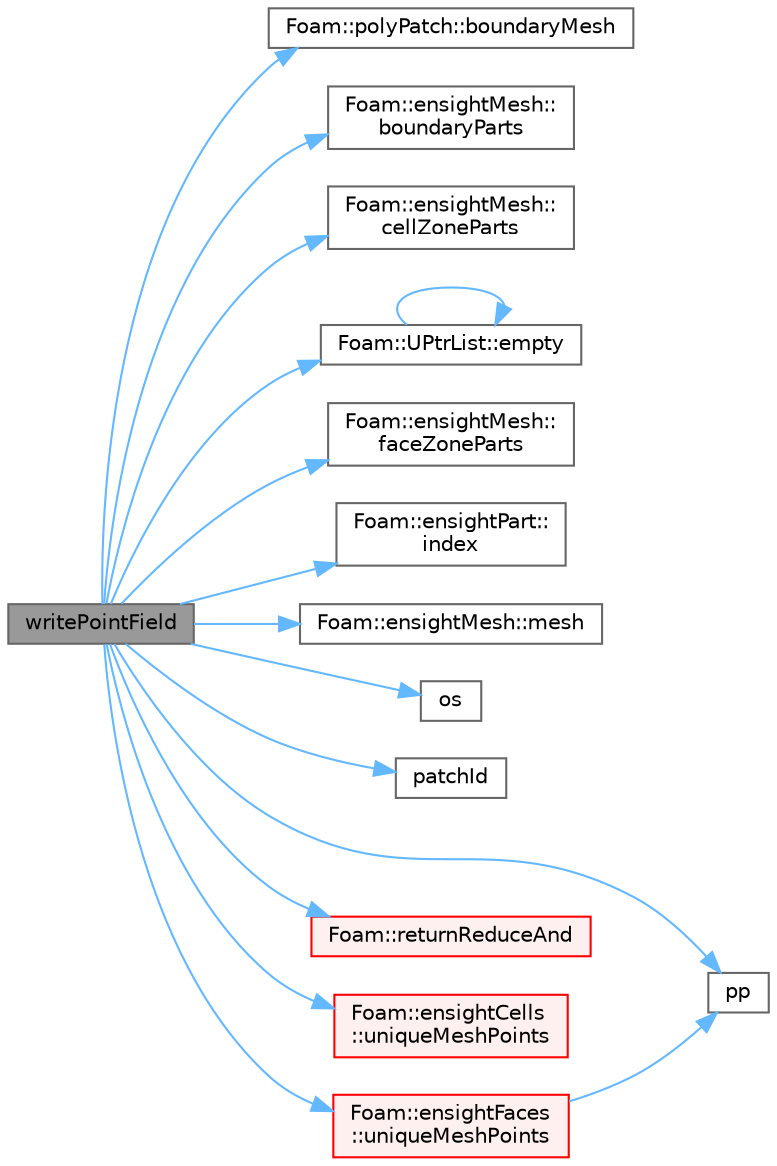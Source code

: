 digraph "writePointField"
{
 // LATEX_PDF_SIZE
  bgcolor="transparent";
  edge [fontname=Helvetica,fontsize=10,labelfontname=Helvetica,labelfontsize=10];
  node [fontname=Helvetica,fontsize=10,shape=box,height=0.2,width=0.4];
  rankdir="LR";
  Node1 [id="Node000001",label="writePointField",height=0.2,width=0.4,color="gray40", fillcolor="grey60", style="filled", fontcolor="black",tooltip=" "];
  Node1 -> Node2 [id="edge1_Node000001_Node000002",color="steelblue1",style="solid",tooltip=" "];
  Node2 [id="Node000002",label="Foam::polyPatch::boundaryMesh",height=0.2,width=0.4,color="grey40", fillcolor="white", style="filled",URL="$classFoam_1_1polyPatch.html#aa0aa09411620fb064d8e464999a1b066",tooltip=" "];
  Node1 -> Node3 [id="edge2_Node000001_Node000003",color="steelblue1",style="solid",tooltip=" "];
  Node3 [id="Node000003",label="Foam::ensightMesh::\lboundaryParts",height=0.2,width=0.4,color="grey40", fillcolor="white", style="filled",URL="$classFoam_1_1ensightMesh.html#a05a890fa69c36b23e0cd847395fa57eb",tooltip=" "];
  Node1 -> Node4 [id="edge3_Node000001_Node000004",color="steelblue1",style="solid",tooltip=" "];
  Node4 [id="Node000004",label="Foam::ensightMesh::\lcellZoneParts",height=0.2,width=0.4,color="grey40", fillcolor="white", style="filled",URL="$classFoam_1_1ensightMesh.html#a9d61ae5fa2aa1d0fb257f222585b3803",tooltip=" "];
  Node1 -> Node5 [id="edge4_Node000001_Node000005",color="steelblue1",style="solid",tooltip=" "];
  Node5 [id="Node000005",label="Foam::UPtrList::empty",height=0.2,width=0.4,color="grey40", fillcolor="white", style="filled",URL="$classFoam_1_1UPtrList.html#a3f6fc5de06a318920d84f3c3742db07f",tooltip=" "];
  Node5 -> Node5 [id="edge5_Node000005_Node000005",color="steelblue1",style="solid",tooltip=" "];
  Node1 -> Node6 [id="edge6_Node000001_Node000006",color="steelblue1",style="solid",tooltip=" "];
  Node6 [id="Node000006",label="Foam::ensightMesh::\lfaceZoneParts",height=0.2,width=0.4,color="grey40", fillcolor="white", style="filled",URL="$classFoam_1_1ensightMesh.html#af482338c44a91918102e3eea2f7061ab",tooltip=" "];
  Node1 -> Node7 [id="edge7_Node000001_Node000007",color="steelblue1",style="solid",tooltip=" "];
  Node7 [id="Node000007",label="Foam::ensightPart::\lindex",height=0.2,width=0.4,color="grey40", fillcolor="white", style="filled",URL="$classFoam_1_1ensightPart.html#a79494db495b9730bf3a05557f0f8fffd",tooltip=" "];
  Node1 -> Node8 [id="edge8_Node000001_Node000008",color="steelblue1",style="solid",tooltip=" "];
  Node8 [id="Node000008",label="Foam::ensightMesh::mesh",height=0.2,width=0.4,color="grey40", fillcolor="white", style="filled",URL="$classFoam_1_1ensightMesh.html#ac59327cdc6721237c0fc87c615fc6de2",tooltip=" "];
  Node1 -> Node9 [id="edge9_Node000001_Node000009",color="steelblue1",style="solid",tooltip=" "];
  Node9 [id="Node000009",label="os",height=0.2,width=0.4,color="grey40", fillcolor="white", style="filled",URL="$faMeshWriteEdgesOBJ_8H.html#abea05d50bd7259b44f2002c0382ba13e",tooltip=" "];
  Node1 -> Node10 [id="edge10_Node000001_Node000010",color="steelblue1",style="solid",tooltip=" "];
  Node10 [id="Node000010",label="patchId",height=0.2,width=0.4,color="grey40", fillcolor="white", style="filled",URL="$interrogateWallPatches_8H.html#a331bf146c76d695e9b2b9d4e7e1ebd2c",tooltip=" "];
  Node1 -> Node11 [id="edge11_Node000001_Node000011",color="steelblue1",style="solid",tooltip=" "];
  Node11 [id="Node000011",label="pp",height=0.2,width=0.4,color="grey40", fillcolor="white", style="filled",URL="$checkPatchTopology_8H.html#a62bd17b324c5b9481f03d4b6d6e09f88",tooltip=" "];
  Node1 -> Node12 [id="edge12_Node000001_Node000012",color="steelblue1",style="solid",tooltip=" "];
  Node12 [id="Node000012",label="Foam::returnReduceAnd",height=0.2,width=0.4,color="red", fillcolor="#FFF0F0", style="filled",URL="$namespaceFoam.html#a275dad45bcb1f530c8960351971b81a2",tooltip=" "];
  Node1 -> Node14 [id="edge13_Node000001_Node000014",color="steelblue1",style="solid",tooltip=" "];
  Node14 [id="Node000014",label="Foam::ensightCells\l::uniqueMeshPoints",height=0.2,width=0.4,color="red", fillcolor="#FFF0F0", style="filled",URL="$classFoam_1_1ensightCells.html#a17254b28228353132cc633d1783e918b",tooltip=" "];
  Node1 -> Node16 [id="edge14_Node000001_Node000016",color="steelblue1",style="solid",tooltip=" "];
  Node16 [id="Node000016",label="Foam::ensightFaces\l::uniqueMeshPoints",height=0.2,width=0.4,color="red", fillcolor="#FFF0F0", style="filled",URL="$classFoam_1_1ensightFaces.html#a17254b28228353132cc633d1783e918b",tooltip=" "];
  Node16 -> Node11 [id="edge15_Node000016_Node000011",color="steelblue1",style="solid",tooltip=" "];
}
